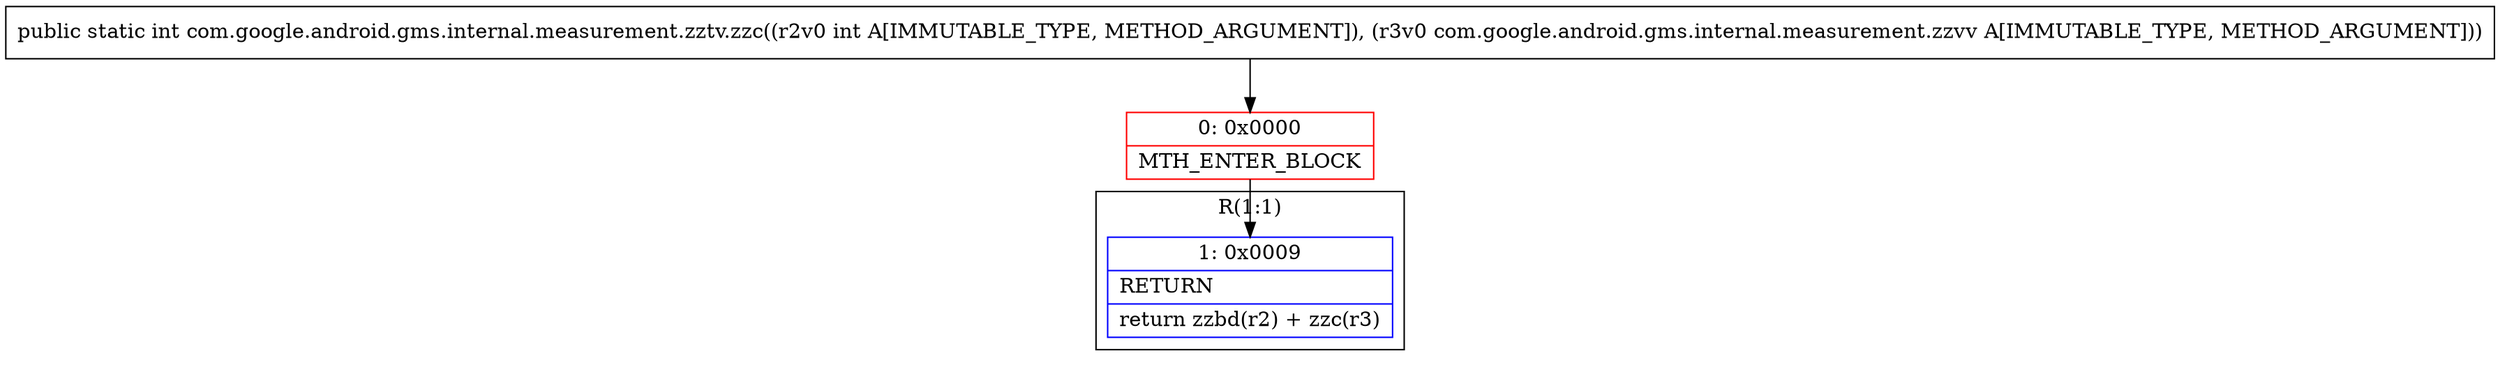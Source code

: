 digraph "CFG forcom.google.android.gms.internal.measurement.zztv.zzc(ILcom\/google\/android\/gms\/internal\/measurement\/zzvv;)I" {
subgraph cluster_Region_1936645284 {
label = "R(1:1)";
node [shape=record,color=blue];
Node_1 [shape=record,label="{1\:\ 0x0009|RETURN\l|return zzbd(r2) + zzc(r3)\l}"];
}
Node_0 [shape=record,color=red,label="{0\:\ 0x0000|MTH_ENTER_BLOCK\l}"];
MethodNode[shape=record,label="{public static int com.google.android.gms.internal.measurement.zztv.zzc((r2v0 int A[IMMUTABLE_TYPE, METHOD_ARGUMENT]), (r3v0 com.google.android.gms.internal.measurement.zzvv A[IMMUTABLE_TYPE, METHOD_ARGUMENT])) }"];
MethodNode -> Node_0;
Node_0 -> Node_1;
}

